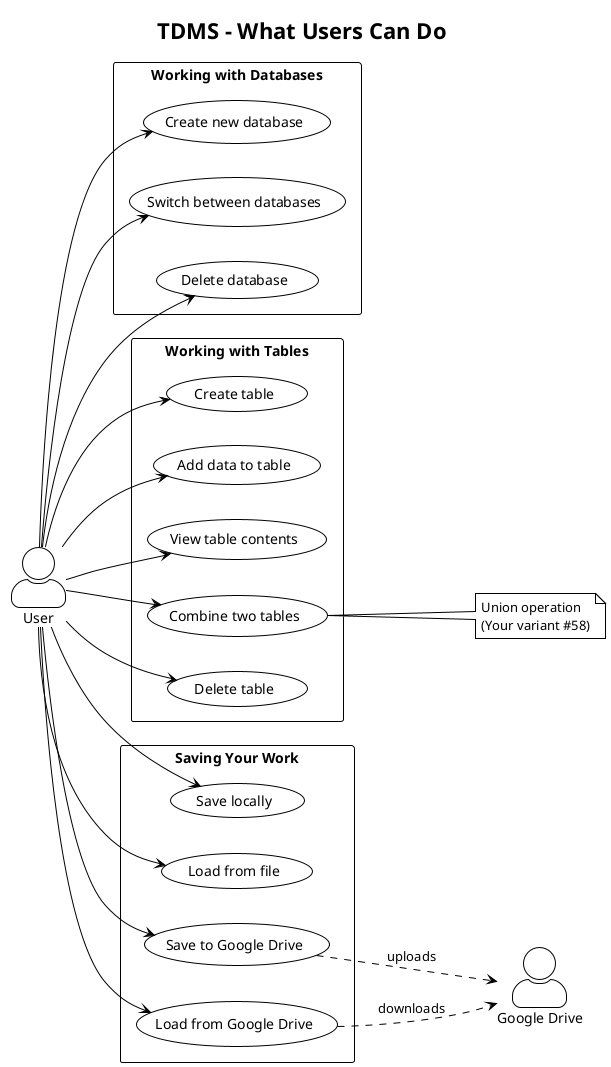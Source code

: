 @startuml use_case
!theme plain
title TDMS - What Users Can Do

left to right direction
skinparam actorStyle awesome

actor User
actor "Google Drive" as GDrive

rectangle "Working with Databases" {
  usecase "Create new database" as UC1
  usecase "Switch between databases" as UC2
  usecase "Delete database" as UC3
}

rectangle "Working with Tables" {
  usecase "Create table" as UC4
  usecase "Add data to table" as UC5
  usecase "View table contents" as UC6
  usecase "Combine two tables" as UC7
  usecase "Delete table" as UC8
}

rectangle "Saving Your Work" {
  usecase "Save locally" as UC9
  usecase "Load from file" as UC10
  usecase "Save to Google Drive" as UC11
  usecase "Load from Google Drive" as UC12
}

User --> UC1
User --> UC2
User --> UC3
User --> UC4
User --> UC5
User --> UC6
User --> UC7
User --> UC8
User --> UC9
User --> UC10
User --> UC11
User --> UC12

UC11 ..> GDrive : uploads
UC12 ..> GDrive : downloads

note right of UC7
  Union operation
  (Your variant #58)
end note

@enduml